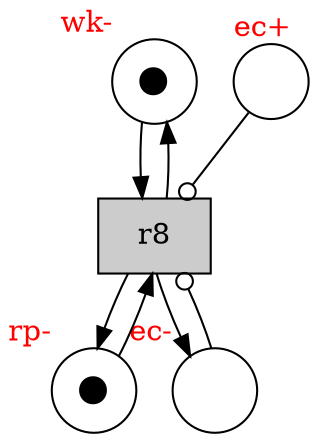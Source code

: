 digraph test {
  p1 -> t1;
  p2 -> t1;
  t1 -> p1;
  t1 -> p2;
  t1 -> p3;
  p3 -> t1 [arrowhead=odot];
  p4 -> t1 [arrowhead=odot];
  p1 [label="⬤" xlabel= <<FONT COLOR="red">wk-</FONT>> shape=circle ];
  p2 [label="⬤" xlabel= <<FONT COLOR="red">rp-</FONT>> shape=circle ];
  p3 [fontcolor="white" label="⬤" xlabel= <<FONT COLOR="red">ec-</FONT>> shape=circle ];
  p4 [label="" xlabel= <<FONT COLOR="red">ec+</FONT>> shape=circle ];
  t1 [fillcolor="#cccccc" label="r8" shape=box style=filled];
}